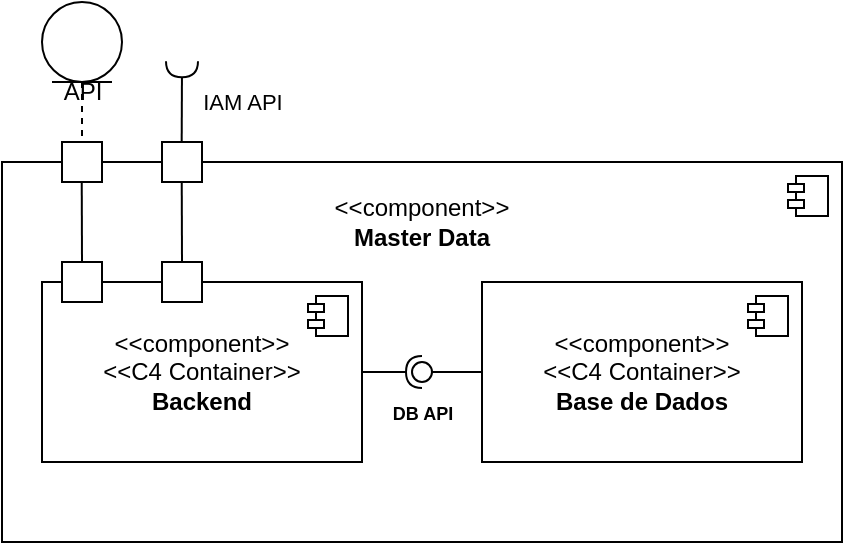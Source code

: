 <mxfile version="24.1.0" type="device">
  <diagram name="Página-1" id="HnM5bIwWVijFqjH4xQIT">
    <mxGraphModel dx="219" dy="256" grid="1" gridSize="10" guides="1" tooltips="1" connect="1" arrows="1" fold="1" page="1" pageScale="1" pageWidth="827" pageHeight="1169" math="0" shadow="0">
      <root>
        <mxCell id="0" />
        <mxCell id="1" parent="0" />
        <mxCell id="9hvnd5XY3FECfgj-unJh-1" value="&amp;lt;&amp;lt;component&amp;gt;&amp;gt;&lt;div&gt;&lt;b&gt;Master Data&lt;/b&gt;&lt;/div&gt;&lt;div&gt;&lt;b&gt;&lt;br&gt;&lt;/b&gt;&lt;/div&gt;&lt;div&gt;&lt;b&gt;&lt;br&gt;&lt;/b&gt;&lt;/div&gt;&lt;div&gt;&lt;b&gt;&lt;br&gt;&lt;/b&gt;&lt;/div&gt;&lt;div&gt;&lt;b&gt;&lt;br&gt;&lt;/b&gt;&lt;/div&gt;&lt;div&gt;&lt;b&gt;&lt;br&gt;&lt;/b&gt;&lt;/div&gt;&lt;div&gt;&lt;b&gt;&lt;br&gt;&lt;/b&gt;&lt;/div&gt;&lt;div&gt;&lt;b&gt;&lt;br&gt;&lt;/b&gt;&lt;/div&gt;&lt;div&gt;&lt;b&gt;&lt;br&gt;&lt;/b&gt;&lt;/div&gt;&lt;div&gt;&lt;b&gt;&lt;br&gt;&lt;/b&gt;&lt;/div&gt;" style="html=1;dropTarget=0;whiteSpace=wrap;" parent="1" vertex="1">
          <mxGeometry x="220" y="280" width="420" height="190" as="geometry" />
        </mxCell>
        <mxCell id="9hvnd5XY3FECfgj-unJh-2" value="" style="shape=module;jettyWidth=8;jettyHeight=4;" parent="9hvnd5XY3FECfgj-unJh-1" vertex="1">
          <mxGeometry x="1" width="20" height="20" relative="1" as="geometry">
            <mxPoint x="-27" y="7" as="offset" />
          </mxGeometry>
        </mxCell>
        <mxCell id="9hvnd5XY3FECfgj-unJh-3" value="" style="shape=umlLifeline;perimeter=lifelinePerimeter;whiteSpace=wrap;html=1;container=1;dropTarget=0;collapsible=0;recursiveResize=0;outlineConnect=0;portConstraint=eastwest;newEdgeStyle={&quot;curved&quot;:0,&quot;rounded&quot;:0};participant=umlEntity;" parent="1" vertex="1">
          <mxGeometry x="240" y="200" width="40" height="80" as="geometry" />
        </mxCell>
        <mxCell id="9hvnd5XY3FECfgj-unJh-4" value="API" style="text;html=1;align=center;verticalAlign=middle;resizable=0;points=[];autosize=1;strokeColor=none;fillColor=none;" parent="1" vertex="1">
          <mxGeometry x="240" y="230" width="40" height="30" as="geometry" />
        </mxCell>
        <mxCell id="9hvnd5XY3FECfgj-unJh-5" value="" style="verticalLabelPosition=bottom;verticalAlign=top;html=1;shape=mxgraph.basic.rect;fillColor2=none;strokeWidth=1;size=20;indent=5;" parent="1" vertex="1">
          <mxGeometry x="250" y="270" width="20" height="20" as="geometry" />
        </mxCell>
        <mxCell id="jY3SdsNUeQHSifuaZXAf-2" value="" style="rounded=0;orthogonalLoop=1;jettySize=auto;html=1;endArrow=halfCircle;endFill=0;endSize=6;strokeWidth=1;sketch=0;fontSize=12;curved=1;exitX=0.492;exitY=0.078;exitDx=0;exitDy=0;exitPerimeter=0;" edge="1" parent="1" source="jY3SdsNUeQHSifuaZXAf-4">
          <mxGeometry relative="1" as="geometry">
            <mxPoint x="310" y="260" as="sourcePoint" />
            <mxPoint x="310" y="229.61" as="targetPoint" />
          </mxGeometry>
        </mxCell>
        <mxCell id="jY3SdsNUeQHSifuaZXAf-3" value="IAM API" style="edgeLabel;html=1;align=center;verticalAlign=middle;resizable=0;points=[];" vertex="1" connectable="0" parent="jY3SdsNUeQHSifuaZXAf-2">
          <mxGeometry x="0.428" y="-1" relative="1" as="geometry">
            <mxPoint x="29" y="8" as="offset" />
          </mxGeometry>
        </mxCell>
        <mxCell id="jY3SdsNUeQHSifuaZXAf-4" value="" style="verticalLabelPosition=bottom;verticalAlign=top;html=1;shape=mxgraph.basic.rect;fillColor2=none;strokeWidth=1;size=20;indent=5;" vertex="1" parent="1">
          <mxGeometry x="300" y="270" width="20" height="20" as="geometry" />
        </mxCell>
        <mxCell id="jY3SdsNUeQHSifuaZXAf-6" value="" style="endArrow=none;html=1;rounded=0;entryX=0.488;entryY=1.026;entryDx=0;entryDy=0;entryPerimeter=0;" edge="1" parent="1">
          <mxGeometry width="50" height="50" relative="1" as="geometry">
            <mxPoint x="310" y="330" as="sourcePoint" />
            <mxPoint x="309.87" y="290" as="targetPoint" />
          </mxGeometry>
        </mxCell>
        <mxCell id="jY3SdsNUeQHSifuaZXAf-8" value="" style="endArrow=none;html=1;rounded=0;entryX=0.488;entryY=1.026;entryDx=0;entryDy=0;entryPerimeter=0;" edge="1" parent="1">
          <mxGeometry width="50" height="50" relative="1" as="geometry">
            <mxPoint x="260" y="330" as="sourcePoint" />
            <mxPoint x="259.87" y="290" as="targetPoint" />
          </mxGeometry>
        </mxCell>
        <mxCell id="jY3SdsNUeQHSifuaZXAf-9" value="&amp;lt;&amp;lt;component&amp;gt;&amp;gt;&lt;div&gt;&amp;lt;&amp;lt;C4 Container&amp;gt;&amp;gt;&lt;br&gt;&lt;div&gt;&lt;b&gt;Backend&lt;/b&gt;&lt;/div&gt;&lt;/div&gt;" style="html=1;dropTarget=0;whiteSpace=wrap;" vertex="1" parent="1">
          <mxGeometry x="240" y="340" width="160" height="90" as="geometry" />
        </mxCell>
        <mxCell id="jY3SdsNUeQHSifuaZXAf-10" value="" style="shape=module;jettyWidth=8;jettyHeight=4;" vertex="1" parent="jY3SdsNUeQHSifuaZXAf-9">
          <mxGeometry x="1" width="20" height="20" relative="1" as="geometry">
            <mxPoint x="-27" y="7" as="offset" />
          </mxGeometry>
        </mxCell>
        <mxCell id="jY3SdsNUeQHSifuaZXAf-11" value="" style="verticalLabelPosition=bottom;verticalAlign=top;html=1;shape=mxgraph.basic.rect;fillColor2=none;strokeWidth=1;size=20;indent=5;" vertex="1" parent="1">
          <mxGeometry x="250" y="330" width="20" height="20" as="geometry" />
        </mxCell>
        <mxCell id="jY3SdsNUeQHSifuaZXAf-12" value="" style="verticalLabelPosition=bottom;verticalAlign=top;html=1;shape=mxgraph.basic.rect;fillColor2=none;strokeWidth=1;size=20;indent=5;" vertex="1" parent="1">
          <mxGeometry x="300" y="330" width="20" height="20" as="geometry" />
        </mxCell>
        <mxCell id="jY3SdsNUeQHSifuaZXAf-13" value="&amp;lt;&amp;lt;component&amp;gt;&amp;gt;&lt;div&gt;&amp;lt;&amp;lt;C4 Container&amp;gt;&amp;gt;&lt;br&gt;&lt;div&gt;&lt;b&gt;Base de Dados&lt;/b&gt;&lt;/div&gt;&lt;/div&gt;" style="html=1;dropTarget=0;whiteSpace=wrap;" vertex="1" parent="1">
          <mxGeometry x="460" y="340" width="160" height="90" as="geometry" />
        </mxCell>
        <mxCell id="jY3SdsNUeQHSifuaZXAf-14" value="" style="shape=module;jettyWidth=8;jettyHeight=4;" vertex="1" parent="jY3SdsNUeQHSifuaZXAf-13">
          <mxGeometry x="1" width="20" height="20" relative="1" as="geometry">
            <mxPoint x="-27" y="7" as="offset" />
          </mxGeometry>
        </mxCell>
        <mxCell id="jY3SdsNUeQHSifuaZXAf-21" value="" style="rounded=0;orthogonalLoop=1;jettySize=auto;html=1;endArrow=halfCircle;endFill=0;endSize=6;strokeWidth=1;sketch=0;" edge="1" target="jY3SdsNUeQHSifuaZXAf-23" parent="1">
          <mxGeometry relative="1" as="geometry">
            <mxPoint x="420" y="385" as="sourcePoint" />
            <Array as="points">
              <mxPoint x="400" y="385" />
            </Array>
          </mxGeometry>
        </mxCell>
        <mxCell id="jY3SdsNUeQHSifuaZXAf-22" value="" style="rounded=0;orthogonalLoop=1;jettySize=auto;html=1;endArrow=oval;endFill=0;sketch=0;sourcePerimeterSpacing=0;targetPerimeterSpacing=0;endSize=10;exitX=0;exitY=0.5;exitDx=0;exitDy=0;" edge="1" target="jY3SdsNUeQHSifuaZXAf-23" parent="1" source="jY3SdsNUeQHSifuaZXAf-13">
          <mxGeometry relative="1" as="geometry">
            <mxPoint x="410" y="385" as="sourcePoint" />
          </mxGeometry>
        </mxCell>
        <mxCell id="jY3SdsNUeQHSifuaZXAf-23" value="" style="ellipse;whiteSpace=wrap;html=1;align=center;aspect=fixed;fillColor=none;strokeColor=none;resizable=0;perimeter=centerPerimeter;rotatable=0;allowArrows=0;points=[];outlineConnect=1;" vertex="1" parent="1">
          <mxGeometry x="425" y="380" width="10" height="10" as="geometry" />
        </mxCell>
        <mxCell id="jY3SdsNUeQHSifuaZXAf-25" value="&lt;b&gt;&lt;font style=&quot;font-size: 9px;&quot;&gt;DB API&lt;/font&gt;&lt;/b&gt;" style="text;html=1;align=center;verticalAlign=middle;resizable=0;points=[];autosize=1;strokeColor=none;fillColor=none;" vertex="1" parent="1">
          <mxGeometry x="405" y="390" width="50" height="30" as="geometry" />
        </mxCell>
      </root>
    </mxGraphModel>
  </diagram>
</mxfile>
